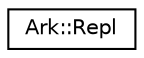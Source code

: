 digraph "Graphical Class Hierarchy"
{
 // INTERACTIVE_SVG=YES
 // LATEX_PDF_SIZE
  edge [fontname="Helvetica",fontsize="10",labelfontname="Helvetica",labelfontsize="10"];
  node [fontname="Helvetica",fontsize="10",shape=record];
  rankdir="LR";
  Node0 [label="Ark::Repl",height=0.2,width=0.4,color="black", fillcolor="white", style="filled",URL="$de/d60/classArk_1_1Repl.html",tooltip=" "];
}
